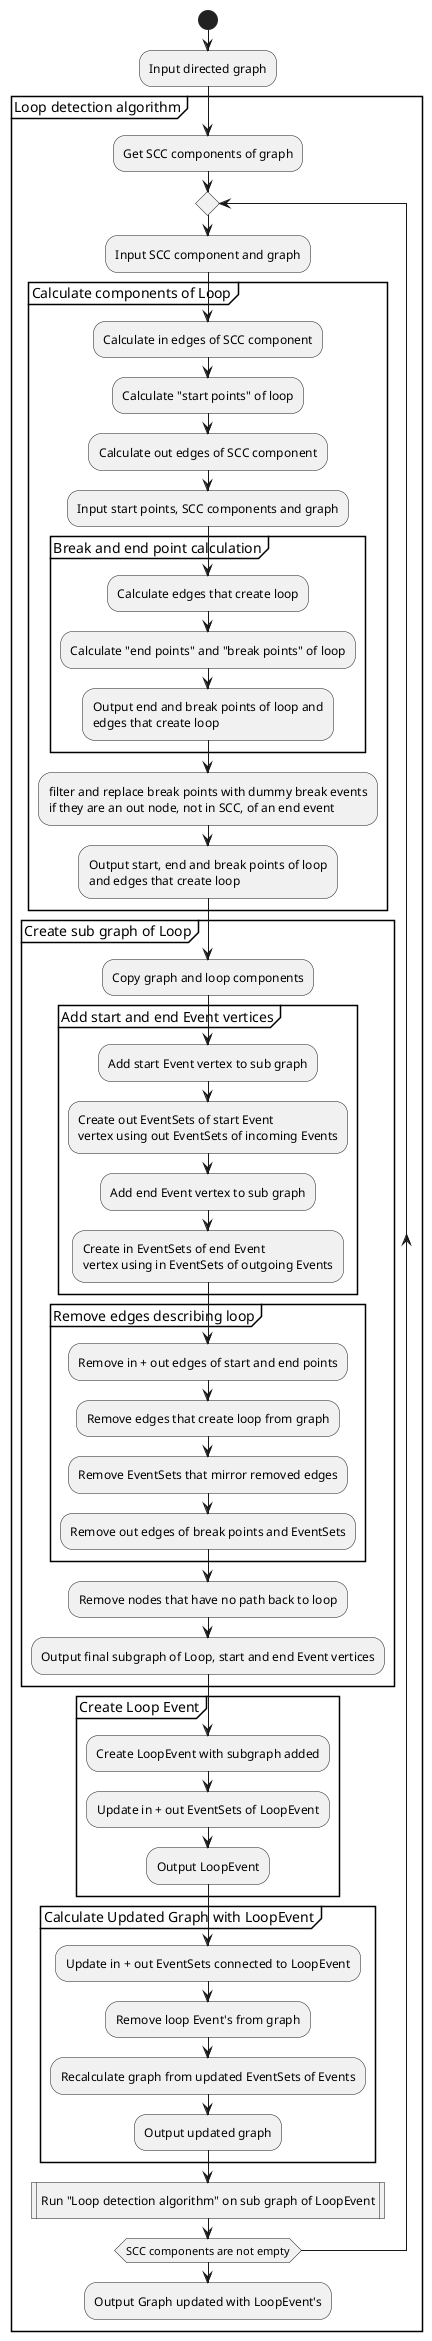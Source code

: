 @startuml
    start
    label loop_detection_algorithm
    :Input directed graph;
    partition "Loop detection algorithm" {
        :Get SCC components of graph;
        repeat
            :Input SCC component and graph;
            partition "Calculate components of Loop" {
                :Calculate in edges of SCC component;
                :Calculate "start points" of loop;
                :Calculate out edges of SCC component;
                :Input start points, SCC components and graph;
                partition "Break and end point calculation" {
                    :Calculate edges that create loop;
                    :Calculate "end points" and "break points" of loop;
                    :Output end and break points of loop and\nedges that create loop;
                }
                :filter and replace break points with dummy break events\nif they are an out node, not in SCC, of an end event;
                :Output start, end and break points of loop\nand edges that create loop;
            }
            partition "Create sub graph of Loop" {
                :Copy graph and loop components;
                partition "Add start and end Event vertices" {
                    :Add start Event vertex to sub graph;
                    :Create out EventSets of start Event\nvertex using out EventSets of incoming Events;
                    :Add end Event vertex to sub graph;
                    :Create in EventSets of end Event\nvertex using in EventSets of outgoing Events;
                }
                partition "Remove edges describing loop" {
                    :Remove in + out edges of start and end points;
                    :Remove edges that create loop from graph;
                    :Remove EventSets that mirror removed edges;
                    :Remove out edges of break points and EventSets; 
                }
                :Remove nodes that have no path back to loop;
                :Output final subgraph of Loop, start and end Event vertices;
            }
            partition "Create Loop Event" {
                :Create LoopEvent with subgraph added;
                :Update in + out EventSets of LoopEvent;
                :Output LoopEvent;
            }
            partition "Calculate Updated Graph with LoopEvent" {
                :Update in + out EventSets connected to LoopEvent;
                :Remove loop Event's from graph;
                :Recalculate graph from updated EventSets of Events;
                :Output updated graph;
            }
            :Run "Loop detection algorithm" on sub graph of LoopEvent|
        repeat while (SCC components are not empty)
        :Output Graph updated with LoopEvent's;
    }
@enduml